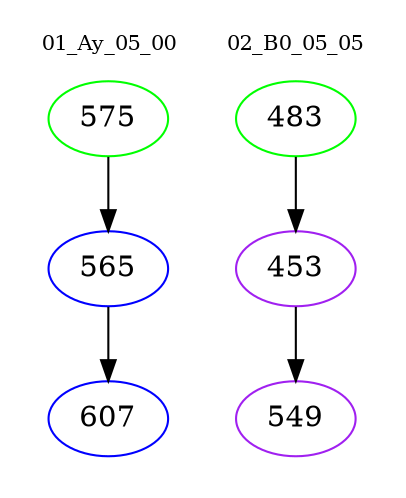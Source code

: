 digraph{
subgraph cluster_0 {
color = white
label = "01_Ay_05_00";
fontsize=10;
T0_575 [label="575", color="green"]
T0_575 -> T0_565 [color="black"]
T0_565 [label="565", color="blue"]
T0_565 -> T0_607 [color="black"]
T0_607 [label="607", color="blue"]
}
subgraph cluster_1 {
color = white
label = "02_B0_05_05";
fontsize=10;
T1_483 [label="483", color="green"]
T1_483 -> T1_453 [color="black"]
T1_453 [label="453", color="purple"]
T1_453 -> T1_549 [color="black"]
T1_549 [label="549", color="purple"]
}
}
